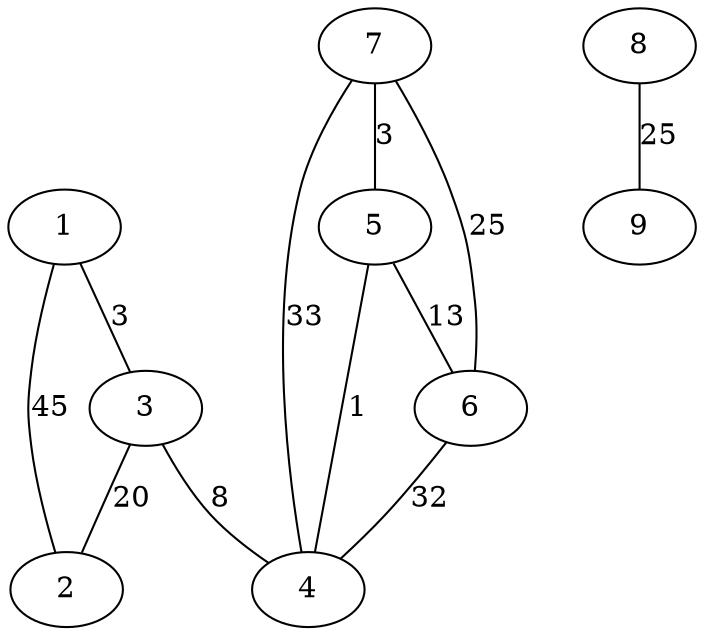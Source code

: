# 9 11
graph G {
  1 -- 2 [label=45];
  1 -- 3 [label=3];
  3 -- 4 [label=8];
  3 -- 2 [label=20];
  5 -- 6 [label=13];
  5 -- 4 [label=1];
  6 -- 4 [label=32];
  7 -- 4 [label=33];
  7 -- 5 [label=3];
  7 -- 6 [label=25];
  8 -- 9 [label=25];
}
